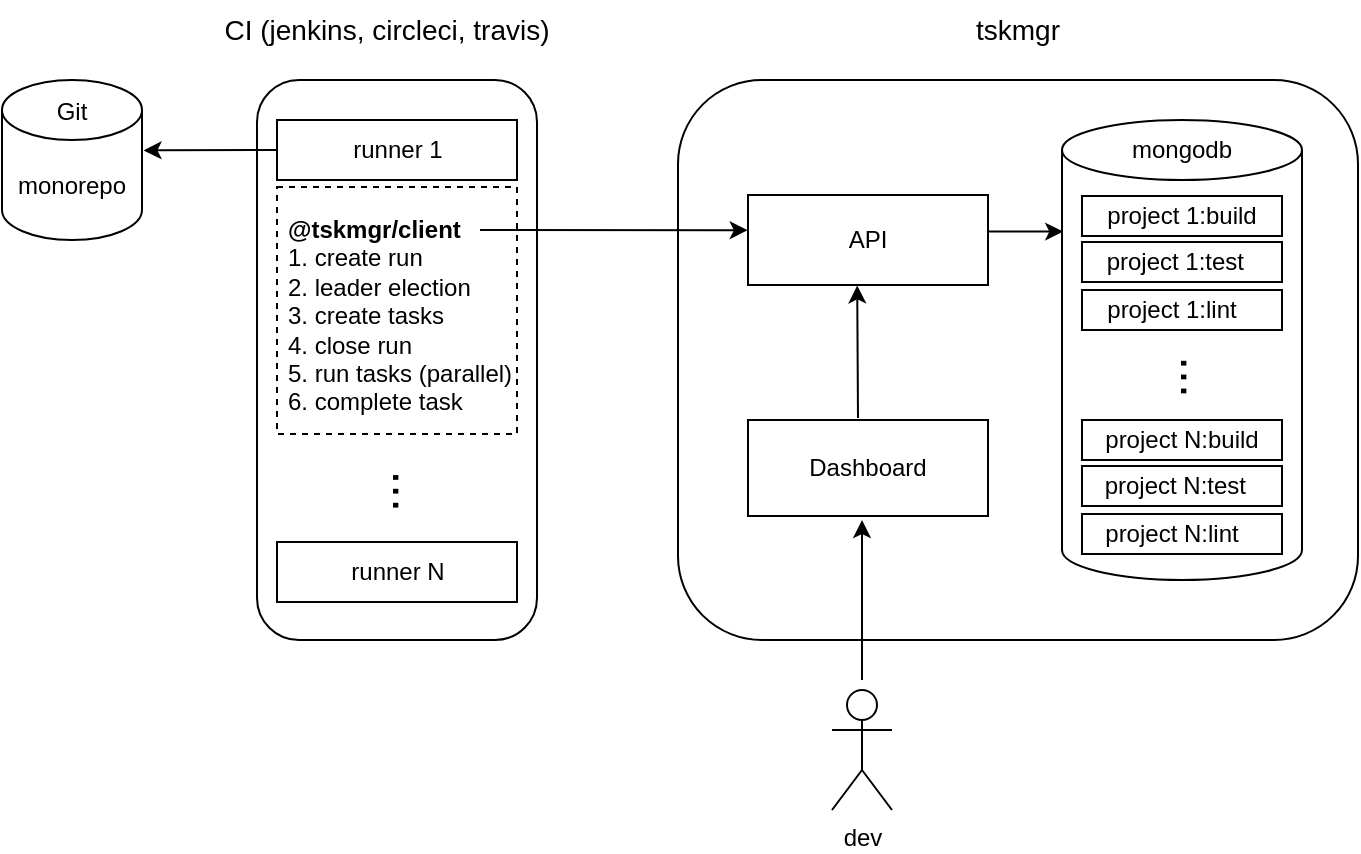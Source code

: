 <mxfile version="17.4.2" type="device"><diagram id="NWsi5Y6-D8zZDhZ55ptr" name="Page-1"><mxGraphModel dx="1198" dy="741" grid="1" gridSize="10" guides="1" tooltips="1" connect="1" arrows="1" fold="1" page="1" pageScale="1" pageWidth="850" pageHeight="1100" math="0" shadow="0"><root><mxCell id="0"/><mxCell id="1" parent="0"/><mxCell id="sMdbtkbdOAFoePWFxaLd-3" value="" style="rounded=1;whiteSpace=wrap;html=1;" vertex="1" parent="1"><mxGeometry x="458" y="110" width="340" height="280" as="geometry"/></mxCell><mxCell id="sMdbtkbdOAFoePWFxaLd-5" value="tskmgr" style="text;html=1;strokeColor=none;fillColor=none;align=center;verticalAlign=middle;whiteSpace=wrap;rounded=0;fontSize=14;" vertex="1" parent="1"><mxGeometry x="598" y="70" width="60" height="30" as="geometry"/></mxCell><mxCell id="sMdbtkbdOAFoePWFxaLd-25" value="dev" style="shape=umlActor;verticalLabelPosition=bottom;verticalAlign=top;html=1;outlineConnect=0;fontSize=12;" vertex="1" parent="1"><mxGeometry x="535" y="415" width="30" height="60" as="geometry"/></mxCell><mxCell id="sMdbtkbdOAFoePWFxaLd-37" value="API" style="rounded=0;whiteSpace=wrap;html=1;fontSize=12;" vertex="1" parent="1"><mxGeometry x="493" y="167.5" width="120" height="45" as="geometry"/></mxCell><mxCell id="sMdbtkbdOAFoePWFxaLd-39" value="Dashboard" style="rounded=0;whiteSpace=wrap;html=1;fontSize=12;" vertex="1" parent="1"><mxGeometry x="493" y="280" width="120" height="48" as="geometry"/></mxCell><mxCell id="sMdbtkbdOAFoePWFxaLd-48" value="" style="group" vertex="1" connectable="0" parent="1"><mxGeometry x="120" y="110" width="70" height="80" as="geometry"/></mxCell><mxCell id="sMdbtkbdOAFoePWFxaLd-33" value="monorepo" style="shape=cylinder3;whiteSpace=wrap;html=1;boundedLbl=1;backgroundOutline=1;size=15;fontSize=12;" vertex="1" parent="sMdbtkbdOAFoePWFxaLd-48"><mxGeometry width="70" height="80" as="geometry"/></mxCell><mxCell id="sMdbtkbdOAFoePWFxaLd-34" value="Git" style="text;html=1;strokeColor=none;fillColor=none;align=center;verticalAlign=middle;whiteSpace=wrap;rounded=0;fontSize=12;" vertex="1" parent="sMdbtkbdOAFoePWFxaLd-48"><mxGeometry x="5" y="1" width="60" height="30" as="geometry"/></mxCell><mxCell id="sMdbtkbdOAFoePWFxaLd-49" value="" style="group" vertex="1" connectable="0" parent="1"><mxGeometry x="650" y="130" width="120" height="230" as="geometry"/></mxCell><mxCell id="sMdbtkbdOAFoePWFxaLd-8" value="" style="shape=cylinder3;whiteSpace=wrap;html=1;boundedLbl=1;backgroundOutline=1;size=15;" vertex="1" parent="sMdbtkbdOAFoePWFxaLd-49"><mxGeometry width="120" height="230" as="geometry"/></mxCell><mxCell id="sMdbtkbdOAFoePWFxaLd-12" value="project 1:build" style="rounded=0;whiteSpace=wrap;html=1;" vertex="1" parent="sMdbtkbdOAFoePWFxaLd-49"><mxGeometry x="10" y="38" width="100" height="20" as="geometry"/></mxCell><mxCell id="sMdbtkbdOAFoePWFxaLd-14" value="mongodb" style="text;html=1;strokeColor=none;fillColor=none;align=center;verticalAlign=middle;whiteSpace=wrap;rounded=0;" vertex="1" parent="sMdbtkbdOAFoePWFxaLd-49"><mxGeometry x="30" width="60" height="30" as="geometry"/></mxCell><mxCell id="sMdbtkbdOAFoePWFxaLd-15" value="project 1:test&amp;nbsp;&amp;nbsp;" style="rounded=0;whiteSpace=wrap;html=1;" vertex="1" parent="sMdbtkbdOAFoePWFxaLd-49"><mxGeometry x="10" y="61" width="100" height="20" as="geometry"/></mxCell><mxCell id="sMdbtkbdOAFoePWFxaLd-16" value="project 1:lint&amp;nbsp; &amp;nbsp;" style="rounded=0;whiteSpace=wrap;html=1;" vertex="1" parent="sMdbtkbdOAFoePWFxaLd-49"><mxGeometry x="10" y="85" width="100" height="20" as="geometry"/></mxCell><mxCell id="sMdbtkbdOAFoePWFxaLd-19" value="project N:build" style="rounded=0;whiteSpace=wrap;html=1;" vertex="1" parent="sMdbtkbdOAFoePWFxaLd-49"><mxGeometry x="10" y="150" width="100" height="20" as="geometry"/></mxCell><mxCell id="sMdbtkbdOAFoePWFxaLd-20" value="project N:test&amp;nbsp;&amp;nbsp;" style="rounded=0;whiteSpace=wrap;html=1;" vertex="1" parent="sMdbtkbdOAFoePWFxaLd-49"><mxGeometry x="10" y="173" width="100" height="20" as="geometry"/></mxCell><mxCell id="sMdbtkbdOAFoePWFxaLd-21" value="project N:lint&amp;nbsp; &amp;nbsp;" style="rounded=0;whiteSpace=wrap;html=1;" vertex="1" parent="sMdbtkbdOAFoePWFxaLd-49"><mxGeometry x="10" y="197" width="100" height="20" as="geometry"/></mxCell><mxCell id="sMdbtkbdOAFoePWFxaLd-24" value="..." style="text;html=1;strokeColor=none;fillColor=none;align=center;verticalAlign=middle;whiteSpace=wrap;rounded=0;rotation=90;fontSize=25;" vertex="1" parent="sMdbtkbdOAFoePWFxaLd-49"><mxGeometry x="54.5" y="126.5" width="30" height="3" as="geometry"/></mxCell><mxCell id="sMdbtkbdOAFoePWFxaLd-51" value="" style="group" vertex="1" connectable="0" parent="1"><mxGeometry x="230" y="70" width="165" height="320" as="geometry"/></mxCell><mxCell id="sMdbtkbdOAFoePWFxaLd-1" value="" style="rounded=1;whiteSpace=wrap;html=1;" vertex="1" parent="sMdbtkbdOAFoePWFxaLd-51"><mxGeometry x="17.5" y="40" width="140" height="280" as="geometry"/></mxCell><mxCell id="sMdbtkbdOAFoePWFxaLd-2" value="runner 1" style="rounded=0;whiteSpace=wrap;html=1;" vertex="1" parent="sMdbtkbdOAFoePWFxaLd-51"><mxGeometry x="27.5" y="60" width="120" height="30" as="geometry"/></mxCell><mxCell id="sMdbtkbdOAFoePWFxaLd-4" value="CI (jenkins, circleci, travis)" style="text;html=1;strokeColor=none;fillColor=none;align=center;verticalAlign=middle;whiteSpace=wrap;rounded=0;fontSize=14;" vertex="1" parent="sMdbtkbdOAFoePWFxaLd-51"><mxGeometry width="165" height="30" as="geometry"/></mxCell><mxCell id="sMdbtkbdOAFoePWFxaLd-11" value="runner N" style="rounded=0;whiteSpace=wrap;html=1;" vertex="1" parent="sMdbtkbdOAFoePWFxaLd-51"><mxGeometry x="27.5" y="271" width="120" height="30" as="geometry"/></mxCell><mxCell id="sMdbtkbdOAFoePWFxaLd-36" value="..." style="text;html=1;strokeColor=none;fillColor=none;align=center;verticalAlign=middle;whiteSpace=wrap;rounded=0;rotation=90;fontSize=25;" vertex="1" parent="sMdbtkbdOAFoePWFxaLd-51"><mxGeometry x="81" y="201.5" width="30" height="88.25" as="geometry"/></mxCell><mxCell id="sMdbtkbdOAFoePWFxaLd-38" value="" style="rounded=0;whiteSpace=wrap;html=1;fontSize=12;dashed=1;" vertex="1" parent="sMdbtkbdOAFoePWFxaLd-51"><mxGeometry x="27.5" y="93.5" width="120" height="123.5" as="geometry"/></mxCell><mxCell id="sMdbtkbdOAFoePWFxaLd-41" value="&lt;b&gt;@tskmgr/client&lt;/b&gt;&lt;br&gt;1. create run&lt;br&gt;2. leader election&lt;br&gt;3. create tasks&lt;br&gt;4. close run&lt;br&gt;5. run tasks (parallel)&lt;br&gt;6. complete task" style="text;html=1;strokeColor=none;fillColor=none;align=left;verticalAlign=top;whiteSpace=wrap;rounded=0;dashed=1;fontSize=12;" vertex="1" parent="sMdbtkbdOAFoePWFxaLd-51"><mxGeometry x="31" y="100.5" width="120" height="110" as="geometry"/></mxCell><mxCell id="sMdbtkbdOAFoePWFxaLd-52" value="" style="endArrow=classic;html=1;rounded=0;fontSize=14;entryX=-0.001;entryY=0.391;entryDx=0;entryDy=0;entryPerimeter=0;" edge="1" parent="1" target="sMdbtkbdOAFoePWFxaLd-37"><mxGeometry width="50" height="50" relative="1" as="geometry"><mxPoint x="359" y="185" as="sourcePoint"/><mxPoint x="497" y="185" as="targetPoint"/></mxGeometry></mxCell><mxCell id="sMdbtkbdOAFoePWFxaLd-56" value="" style="endArrow=classic;html=1;rounded=0;fontSize=14;" edge="1" parent="1"><mxGeometry width="50" height="50" relative="1" as="geometry"><mxPoint x="550" y="410" as="sourcePoint"/><mxPoint x="550" y="330" as="targetPoint"/></mxGeometry></mxCell><mxCell id="sMdbtkbdOAFoePWFxaLd-58" value="" style="endArrow=classic;html=1;rounded=0;fontSize=14;exitX=0;exitY=0.5;exitDx=0;exitDy=0;entryX=1.011;entryY=0.44;entryDx=0;entryDy=0;entryPerimeter=0;" edge="1" parent="1" source="sMdbtkbdOAFoePWFxaLd-2" target="sMdbtkbdOAFoePWFxaLd-33"><mxGeometry width="50" height="50" relative="1" as="geometry"><mxPoint x="230" y="225" as="sourcePoint"/><mxPoint x="200" y="145" as="targetPoint"/></mxGeometry></mxCell><mxCell id="sMdbtkbdOAFoePWFxaLd-59" value="" style="endArrow=classic;html=1;rounded=0;fontSize=14;entryX=0.005;entryY=0.247;entryDx=0;entryDy=0;entryPerimeter=0;exitX=1.004;exitY=0.34;exitDx=0;exitDy=0;exitPerimeter=0;spacing=0;" edge="1" parent="1"><mxGeometry width="50" height="50" relative="1" as="geometry"><mxPoint x="613.48" y="185.8" as="sourcePoint"/><mxPoint x="650.6" y="185.81" as="targetPoint"/></mxGeometry></mxCell><mxCell id="sMdbtkbdOAFoePWFxaLd-60" value="" style="endArrow=classic;html=1;rounded=0;fontSize=14;entryX=0.455;entryY=1.027;entryDx=0;entryDy=0;entryPerimeter=0;" edge="1" parent="1"><mxGeometry width="50" height="50" relative="1" as="geometry"><mxPoint x="548" y="279" as="sourcePoint"/><mxPoint x="547.6" y="212.715" as="targetPoint"/></mxGeometry></mxCell></root></mxGraphModel></diagram></mxfile>